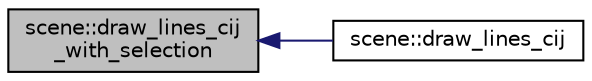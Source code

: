 digraph "scene::draw_lines_cij_with_selection"
{
  edge [fontname="Helvetica",fontsize="10",labelfontname="Helvetica",labelfontsize="10"];
  node [fontname="Helvetica",fontsize="10",shape=record];
  rankdir="LR";
  Node116 [label="scene::draw_lines_cij\l_with_selection",height=0.2,width=0.4,color="black", fillcolor="grey75", style="filled", fontcolor="black"];
  Node116 -> Node117 [dir="back",color="midnightblue",fontsize="10",style="solid",fontname="Helvetica"];
  Node117 [label="scene::draw_lines_cij",height=0.2,width=0.4,color="black", fillcolor="white", style="filled",URL="$df/db1/classscene.html#a1af69e6c140b4b5c650092831b4cfa0b"];
}

